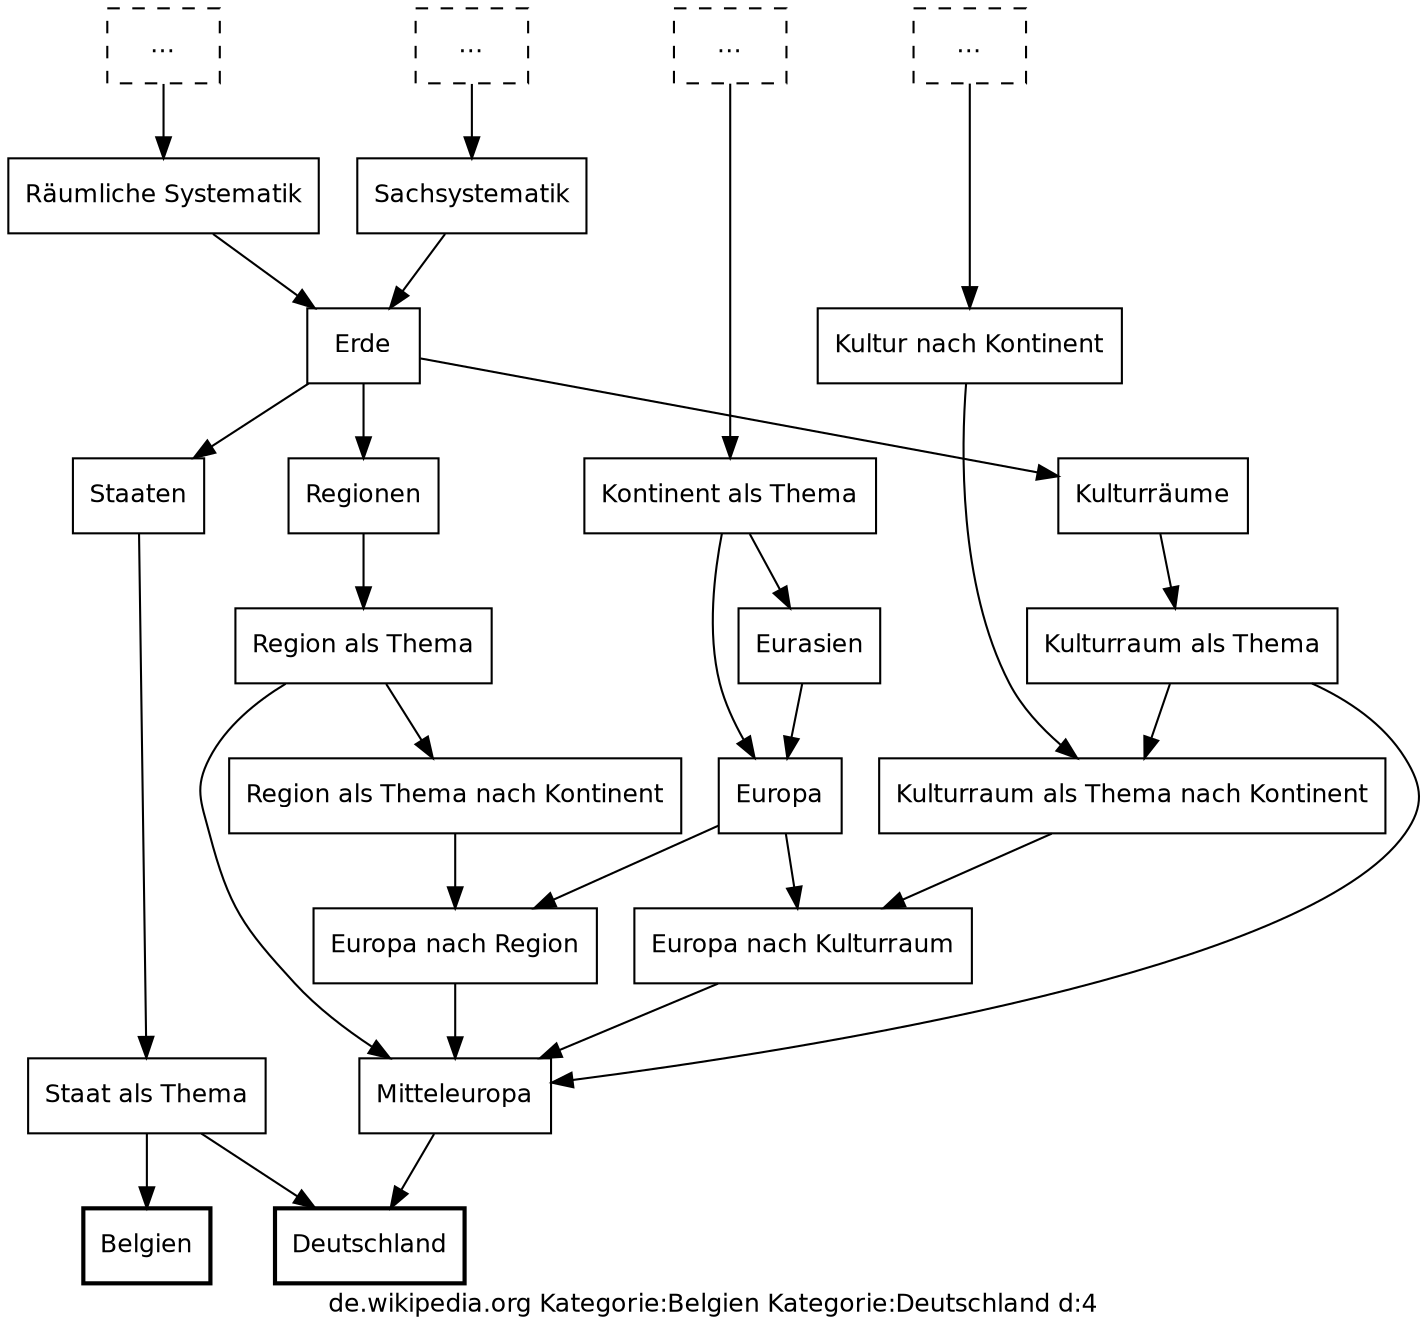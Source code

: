 // Created by GraphWriter at 2023-11-12 10:15:50 CET
digraph cluster_vcat{
charset="UTF-8";
fontname="DejaVu Sans";
fontsize="12";
label="de.wikipedia.org Kategorie:Belgien Kategorie:Deutschland d:4";
splines="true";
node [fontname="DejaVu Sans",fontsize="12",shape="rect"];
{
rank="max";
"Deutschland" "Belgien"
}
{
rank="min";
"Kultur nach Kontinent_more" "Räumliche Systematik_more" "Sachsystematik_more" "Kontinent als Thema_more"
}
"Staaten" [href="http://de.wikipedia.org/wiki/Kategorie:Staaten"];
"Staaten" -> "Staat als Thema";
"Eurasien" [href="http://de.wikipedia.org/wiki/Kategorie:Eurasien"];
"Eurasien" -> "Europa";
"Belgien" [href="http://de.wikipedia.org/wiki/Kategorie:Belgien",style="bold"];
"Region als Thema" [href="http://de.wikipedia.org/wiki/Kategorie:Region_als_Thema"];
"Region als Thema" -> "Region als Thema nach Kontinent";
"Region als Thema" -> "Mitteleuropa";
"Kulturräume" [href="http://de.wikipedia.org/wiki/Kategorie:Kulturr%C3%A4ume"];
"Kulturräume" -> "Kulturraum als Thema";
"Kulturraum als Thema nach Kontinent" [href="http://de.wikipedia.org/wiki/Kategorie:Kulturraum_als_Thema_nach_Kontinent"];
"Kulturraum als Thema nach Kontinent" -> "Europa nach Kulturraum";
"Regionen" [href="http://de.wikipedia.org/wiki/Kategorie:Regionen"];
"Regionen" -> "Region als Thema";
"Kultur nach Kontinent" [href="http://de.wikipedia.org/wiki/Kategorie:Kultur_nach_Kontinent"];
"Kultur nach Kontinent" -> "Kulturraum als Thema nach Kontinent";
"Räumliche Systematik_more" [label="…",style="dashed"];
"Räumliche Systematik_more" -> "Räumliche Systematik";
"Staat als Thema" [href="http://de.wikipedia.org/wiki/Kategorie:Staat_als_Thema"];
"Staat als Thema" -> "Deutschland";
"Staat als Thema" -> "Belgien";
"Kontinent als Thema" [href="http://de.wikipedia.org/wiki/Kategorie:Kontinent_als_Thema"];
"Kontinent als Thema" -> "Europa";
"Kontinent als Thema" -> "Eurasien";
"Erde" [href="http://de.wikipedia.org/wiki/Kategorie:Erde"];
"Erde" -> "Kulturräume";
"Erde" -> "Staaten";
"Erde" -> "Regionen";
"Region als Thema nach Kontinent" [href="http://de.wikipedia.org/wiki/Kategorie:Region_als_Thema_nach_Kontinent"];
"Region als Thema nach Kontinent" -> "Europa nach Region";
"Kultur nach Kontinent_more" [label="…",style="dashed"];
"Kultur nach Kontinent_more" -> "Kultur nach Kontinent";
"Europa nach Kulturraum" [href="http://de.wikipedia.org/wiki/Kategorie:Europa_nach_Kulturraum"];
"Europa nach Kulturraum" -> "Mitteleuropa";
"Deutschland" [href="http://de.wikipedia.org/wiki/Kategorie:Deutschland",style="bold"];
"Europa nach Region" [href="http://de.wikipedia.org/wiki/Kategorie:Europa_nach_Region"];
"Europa nach Region" -> "Mitteleuropa";
"Sachsystematik" [href="http://de.wikipedia.org/wiki/Kategorie:Sachsystematik"];
"Sachsystematik" -> "Erde";
"Räumliche Systematik" [href="http://de.wikipedia.org/wiki/Kategorie:R%C3%A4umliche_Systematik"];
"Räumliche Systematik" -> "Erde";
"Kulturraum als Thema" [href="http://de.wikipedia.org/wiki/Kategorie:Kulturraum_als_Thema"];
"Kulturraum als Thema" -> "Kulturraum als Thema nach Kontinent";
"Kulturraum als Thema" -> "Mitteleuropa";
"Europa" [href="http://de.wikipedia.org/wiki/Kategorie:Europa"];
"Europa" -> "Europa nach Region";
"Europa" -> "Europa nach Kulturraum";
"Kontinent als Thema_more" [label="…",style="dashed"];
"Kontinent als Thema_more" -> "Kontinent als Thema";
"Mitteleuropa" [href="http://de.wikipedia.org/wiki/Kategorie:Mitteleuropa"];
"Mitteleuropa" -> "Deutschland";
"Sachsystematik_more" [label="…",style="dashed"];
"Sachsystematik_more" -> "Sachsystematik";
}
